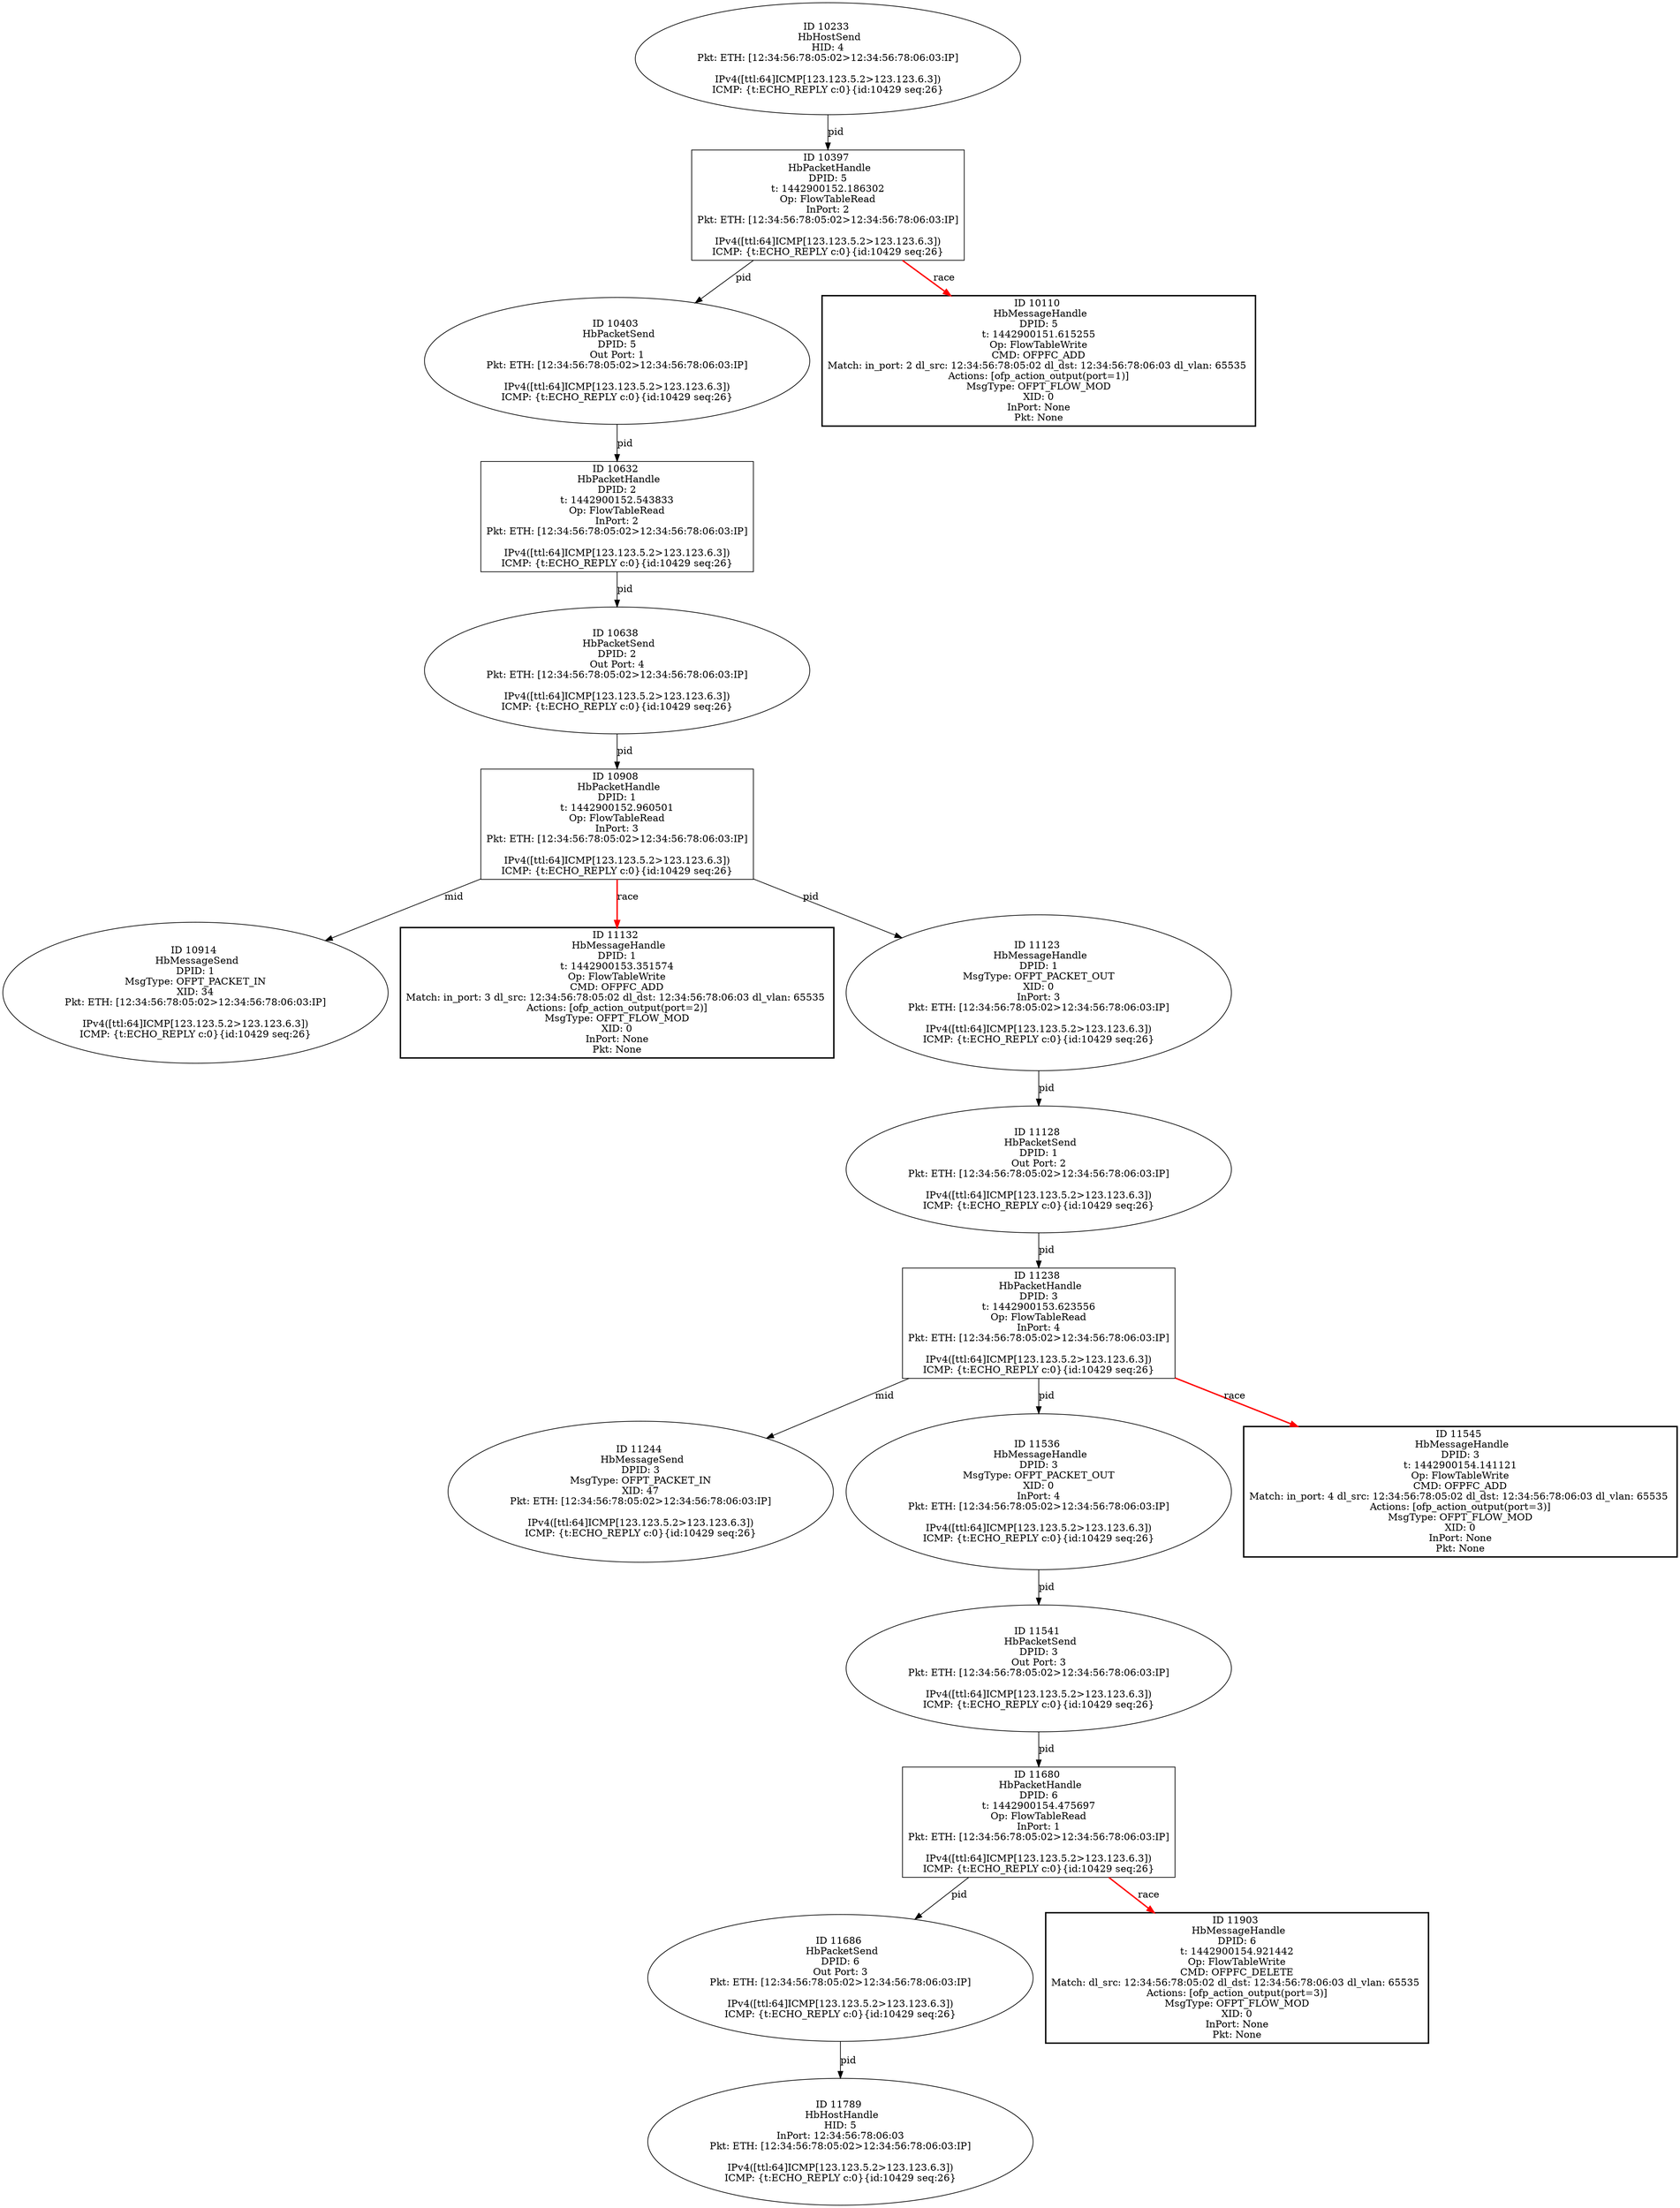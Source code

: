 strict digraph G {
11680 [shape=box, event=<hb_events.HbPacketHandle object at 0x10a581050>, label="ID 11680 
 HbPacketHandle
DPID: 6
t: 1442900154.475697
Op: FlowTableRead
InPort: 1
Pkt: ETH: [12:34:56:78:05:02>12:34:56:78:06:03:IP]

IPv4([ttl:64]ICMP[123.123.5.2>123.123.6.3])
ICMP: {t:ECHO_REPLY c:0}{id:10429 seq:26}"];
10914 [shape=oval, event=<hb_events.HbMessageSend object at 0x10a18a950>, label="ID 10914 
 HbMessageSend
DPID: 1
MsgType: OFPT_PACKET_IN
XID: 34
Pkt: ETH: [12:34:56:78:05:02>12:34:56:78:06:03:IP]

IPv4([ttl:64]ICMP[123.123.5.2>123.123.6.3])
ICMP: {t:ECHO_REPLY c:0}{id:10429 seq:26}"];
10403 [shape=oval, event=<hb_events.HbPacketSend object at 0x109f8b9d0>, label="ID 10403 
 HbPacketSend
DPID: 5
Out Port: 1
Pkt: ETH: [12:34:56:78:05:02>12:34:56:78:06:03:IP]

IPv4([ttl:64]ICMP[123.123.5.2>123.123.6.3])
ICMP: {t:ECHO_REPLY c:0}{id:10429 seq:26}"];
11686 [shape=oval, event=<hb_events.HbPacketSend object at 0x10a561e10>, label="ID 11686 
 HbPacketSend
DPID: 6
Out Port: 3
Pkt: ETH: [12:34:56:78:05:02>12:34:56:78:06:03:IP]

IPv4([ttl:64]ICMP[123.123.5.2>123.123.6.3])
ICMP: {t:ECHO_REPLY c:0}{id:10429 seq:26}"];
11238 [shape=box, event=<hb_events.HbPacketHandle object at 0x10a31c2d0>, label="ID 11238 
 HbPacketHandle
DPID: 3
t: 1442900153.623556
Op: FlowTableRead
InPort: 4
Pkt: ETH: [12:34:56:78:05:02>12:34:56:78:06:03:IP]

IPv4([ttl:64]ICMP[123.123.5.2>123.123.6.3])
ICMP: {t:ECHO_REPLY c:0}{id:10429 seq:26}"];
10632 [shape=box, event=<hb_events.HbPacketHandle object at 0x10a08f0d0>, label="ID 10632 
 HbPacketHandle
DPID: 2
t: 1442900152.543833
Op: FlowTableRead
InPort: 2
Pkt: ETH: [12:34:56:78:05:02>12:34:56:78:06:03:IP]

IPv4([ttl:64]ICMP[123.123.5.2>123.123.6.3])
ICMP: {t:ECHO_REPLY c:0}{id:10429 seq:26}"];
11132 [shape=box, style=bold, event=<hb_events.HbMessageHandle object at 0x10a2a0210>, label="ID 11132 
 HbMessageHandle
DPID: 1
t: 1442900153.351574
Op: FlowTableWrite
CMD: OFPFC_ADD
Match: in_port: 3 dl_src: 12:34:56:78:05:02 dl_dst: 12:34:56:78:06:03 dl_vlan: 65535 
Actions: [ofp_action_output(port=2)]
MsgType: OFPT_FLOW_MOD
XID: 0
InPort: None
Pkt: None"];
11244 [shape=oval, event=<hb_events.HbMessageSend object at 0x10a32a650>, label="ID 11244 
 HbMessageSend
DPID: 3
MsgType: OFPT_PACKET_IN
XID: 47
Pkt: ETH: [12:34:56:78:05:02>12:34:56:78:06:03:IP]

IPv4([ttl:64]ICMP[123.123.5.2>123.123.6.3])
ICMP: {t:ECHO_REPLY c:0}{id:10429 seq:26}"];
11789 [shape=oval, event=<hb_events.HbHostHandle object at 0x10a5dbfd0>, label="ID 11789 
 HbHostHandle
HID: 5
InPort: 12:34:56:78:06:03
Pkt: ETH: [12:34:56:78:05:02>12:34:56:78:06:03:IP]

IPv4([ttl:64]ICMP[123.123.5.2>123.123.6.3])
ICMP: {t:ECHO_REPLY c:0}{id:10429 seq:26}"];
10638 [shape=oval, event=<hb_events.HbPacketSend object at 0x10a063910>, label="ID 10638 
 HbPacketSend
DPID: 2
Out Port: 4
Pkt: ETH: [12:34:56:78:05:02>12:34:56:78:06:03:IP]

IPv4([ttl:64]ICMP[123.123.5.2>123.123.6.3])
ICMP: {t:ECHO_REPLY c:0}{id:10429 seq:26}"];
11536 [shape=oval, event=<hb_events.HbMessageHandle object at 0x10a47f950>, label="ID 11536 
 HbMessageHandle
DPID: 3
MsgType: OFPT_PACKET_OUT
XID: 0
InPort: 4
Pkt: ETH: [12:34:56:78:05:02>12:34:56:78:06:03:IP]

IPv4([ttl:64]ICMP[123.123.5.2>123.123.6.3])
ICMP: {t:ECHO_REPLY c:0}{id:10429 seq:26}"];
11123 [shape=oval, event=<hb_events.HbMessageHandle object at 0x10a28cd90>, label="ID 11123 
 HbMessageHandle
DPID: 1
MsgType: OFPT_PACKET_OUT
XID: 0
InPort: 3
Pkt: ETH: [12:34:56:78:05:02>12:34:56:78:06:03:IP]

IPv4([ttl:64]ICMP[123.123.5.2>123.123.6.3])
ICMP: {t:ECHO_REPLY c:0}{id:10429 seq:26}"];
11541 [shape=oval, event=<hb_events.HbPacketSend object at 0x10a47fad0>, label="ID 11541 
 HbPacketSend
DPID: 3
Out Port: 3
Pkt: ETH: [12:34:56:78:05:02>12:34:56:78:06:03:IP]

IPv4([ttl:64]ICMP[123.123.5.2>123.123.6.3])
ICMP: {t:ECHO_REPLY c:0}{id:10429 seq:26}"];
11545 [shape=box, style=bold, event=<hb_events.HbMessageHandle object at 0x10a44ad50>, label="ID 11545 
 HbMessageHandle
DPID: 3
t: 1442900154.141121
Op: FlowTableWrite
CMD: OFPFC_ADD
Match: in_port: 4 dl_src: 12:34:56:78:05:02 dl_dst: 12:34:56:78:06:03 dl_vlan: 65535 
Actions: [ofp_action_output(port=3)]
MsgType: OFPT_FLOW_MOD
XID: 0
InPort: None
Pkt: None"];
11128 [shape=oval, event=<hb_events.HbPacketSend object at 0x10a28ced0>, label="ID 11128 
 HbPacketSend
DPID: 1
Out Port: 2
Pkt: ETH: [12:34:56:78:05:02>12:34:56:78:06:03:IP]

IPv4([ttl:64]ICMP[123.123.5.2>123.123.6.3])
ICMP: {t:ECHO_REPLY c:0}{id:10429 seq:26}"];
10233 [shape=oval, event=<hb_events.HbHostSend object at 0x109ef8dd0>, label="ID 10233 
 HbHostSend
HID: 4
Pkt: ETH: [12:34:56:78:05:02>12:34:56:78:06:03:IP]

IPv4([ttl:64]ICMP[123.123.5.2>123.123.6.3])
ICMP: {t:ECHO_REPLY c:0}{id:10429 seq:26}"];
10908 [shape=box, event=<hb_events.HbPacketHandle object at 0x10a17f9d0>, label="ID 10908 
 HbPacketHandle
DPID: 1
t: 1442900152.960501
Op: FlowTableRead
InPort: 3
Pkt: ETH: [12:34:56:78:05:02>12:34:56:78:06:03:IP]

IPv4([ttl:64]ICMP[123.123.5.2>123.123.6.3])
ICMP: {t:ECHO_REPLY c:0}{id:10429 seq:26}"];
10397 [shape=box, event=<hb_events.HbPacketHandle object at 0x109f8b590>, label="ID 10397 
 HbPacketHandle
DPID: 5
t: 1442900152.186302
Op: FlowTableRead
InPort: 2
Pkt: ETH: [12:34:56:78:05:02>12:34:56:78:06:03:IP]

IPv4([ttl:64]ICMP[123.123.5.2>123.123.6.3])
ICMP: {t:ECHO_REPLY c:0}{id:10429 seq:26}"];
10110 [shape=box, style=bold, event=<hb_events.HbMessageHandle object at 0x109eaa290>, label="ID 10110 
 HbMessageHandle
DPID: 5
t: 1442900151.615255
Op: FlowTableWrite
CMD: OFPFC_ADD
Match: in_port: 2 dl_src: 12:34:56:78:05:02 dl_dst: 12:34:56:78:06:03 dl_vlan: 65535 
Actions: [ofp_action_output(port=1)]
MsgType: OFPT_FLOW_MOD
XID: 0
InPort: None
Pkt: None"];
11903 [shape=box, style=bold, event=<hb_events.HbMessageHandle object at 0x10a661650>, label="ID 11903 
 HbMessageHandle
DPID: 6
t: 1442900154.921442
Op: FlowTableWrite
CMD: OFPFC_DELETE
Match: dl_src: 12:34:56:78:05:02 dl_dst: 12:34:56:78:06:03 dl_vlan: 65535 
Actions: [ofp_action_output(port=3)]
MsgType: OFPT_FLOW_MOD
XID: 0
InPort: None
Pkt: None"];
11680 -> 11686  [rel=pid, label=pid];
11680 -> 11903  [harmful=True, color=red, style=bold, rel=race, label=race];
10403 -> 10632  [rel=pid, label=pid];
11686 -> 11789  [rel=pid, label=pid];
11238 -> 11536  [rel=pid, label=pid];
11238 -> 11545  [harmful=True, color=red, style=bold, rel=race, label=race];
11238 -> 11244  [rel=mid, label=mid];
10632 -> 10638  [rel=pid, label=pid];
10638 -> 10908  [rel=pid, label=pid];
11536 -> 11541  [rel=pid, label=pid];
11123 -> 11128  [rel=pid, label=pid];
11541 -> 11680  [rel=pid, label=pid];
11128 -> 11238  [rel=pid, label=pid];
10233 -> 10397  [rel=pid, label=pid];
10908 -> 10914  [rel=mid, label=mid];
10908 -> 11123  [rel=pid, label=pid];
10908 -> 11132  [harmful=True, color=red, style=bold, rel=race, label=race];
10397 -> 10403  [rel=pid, label=pid];
10397 -> 10110  [harmful=True, color=red, style=bold, rel=race, label=race];
}
